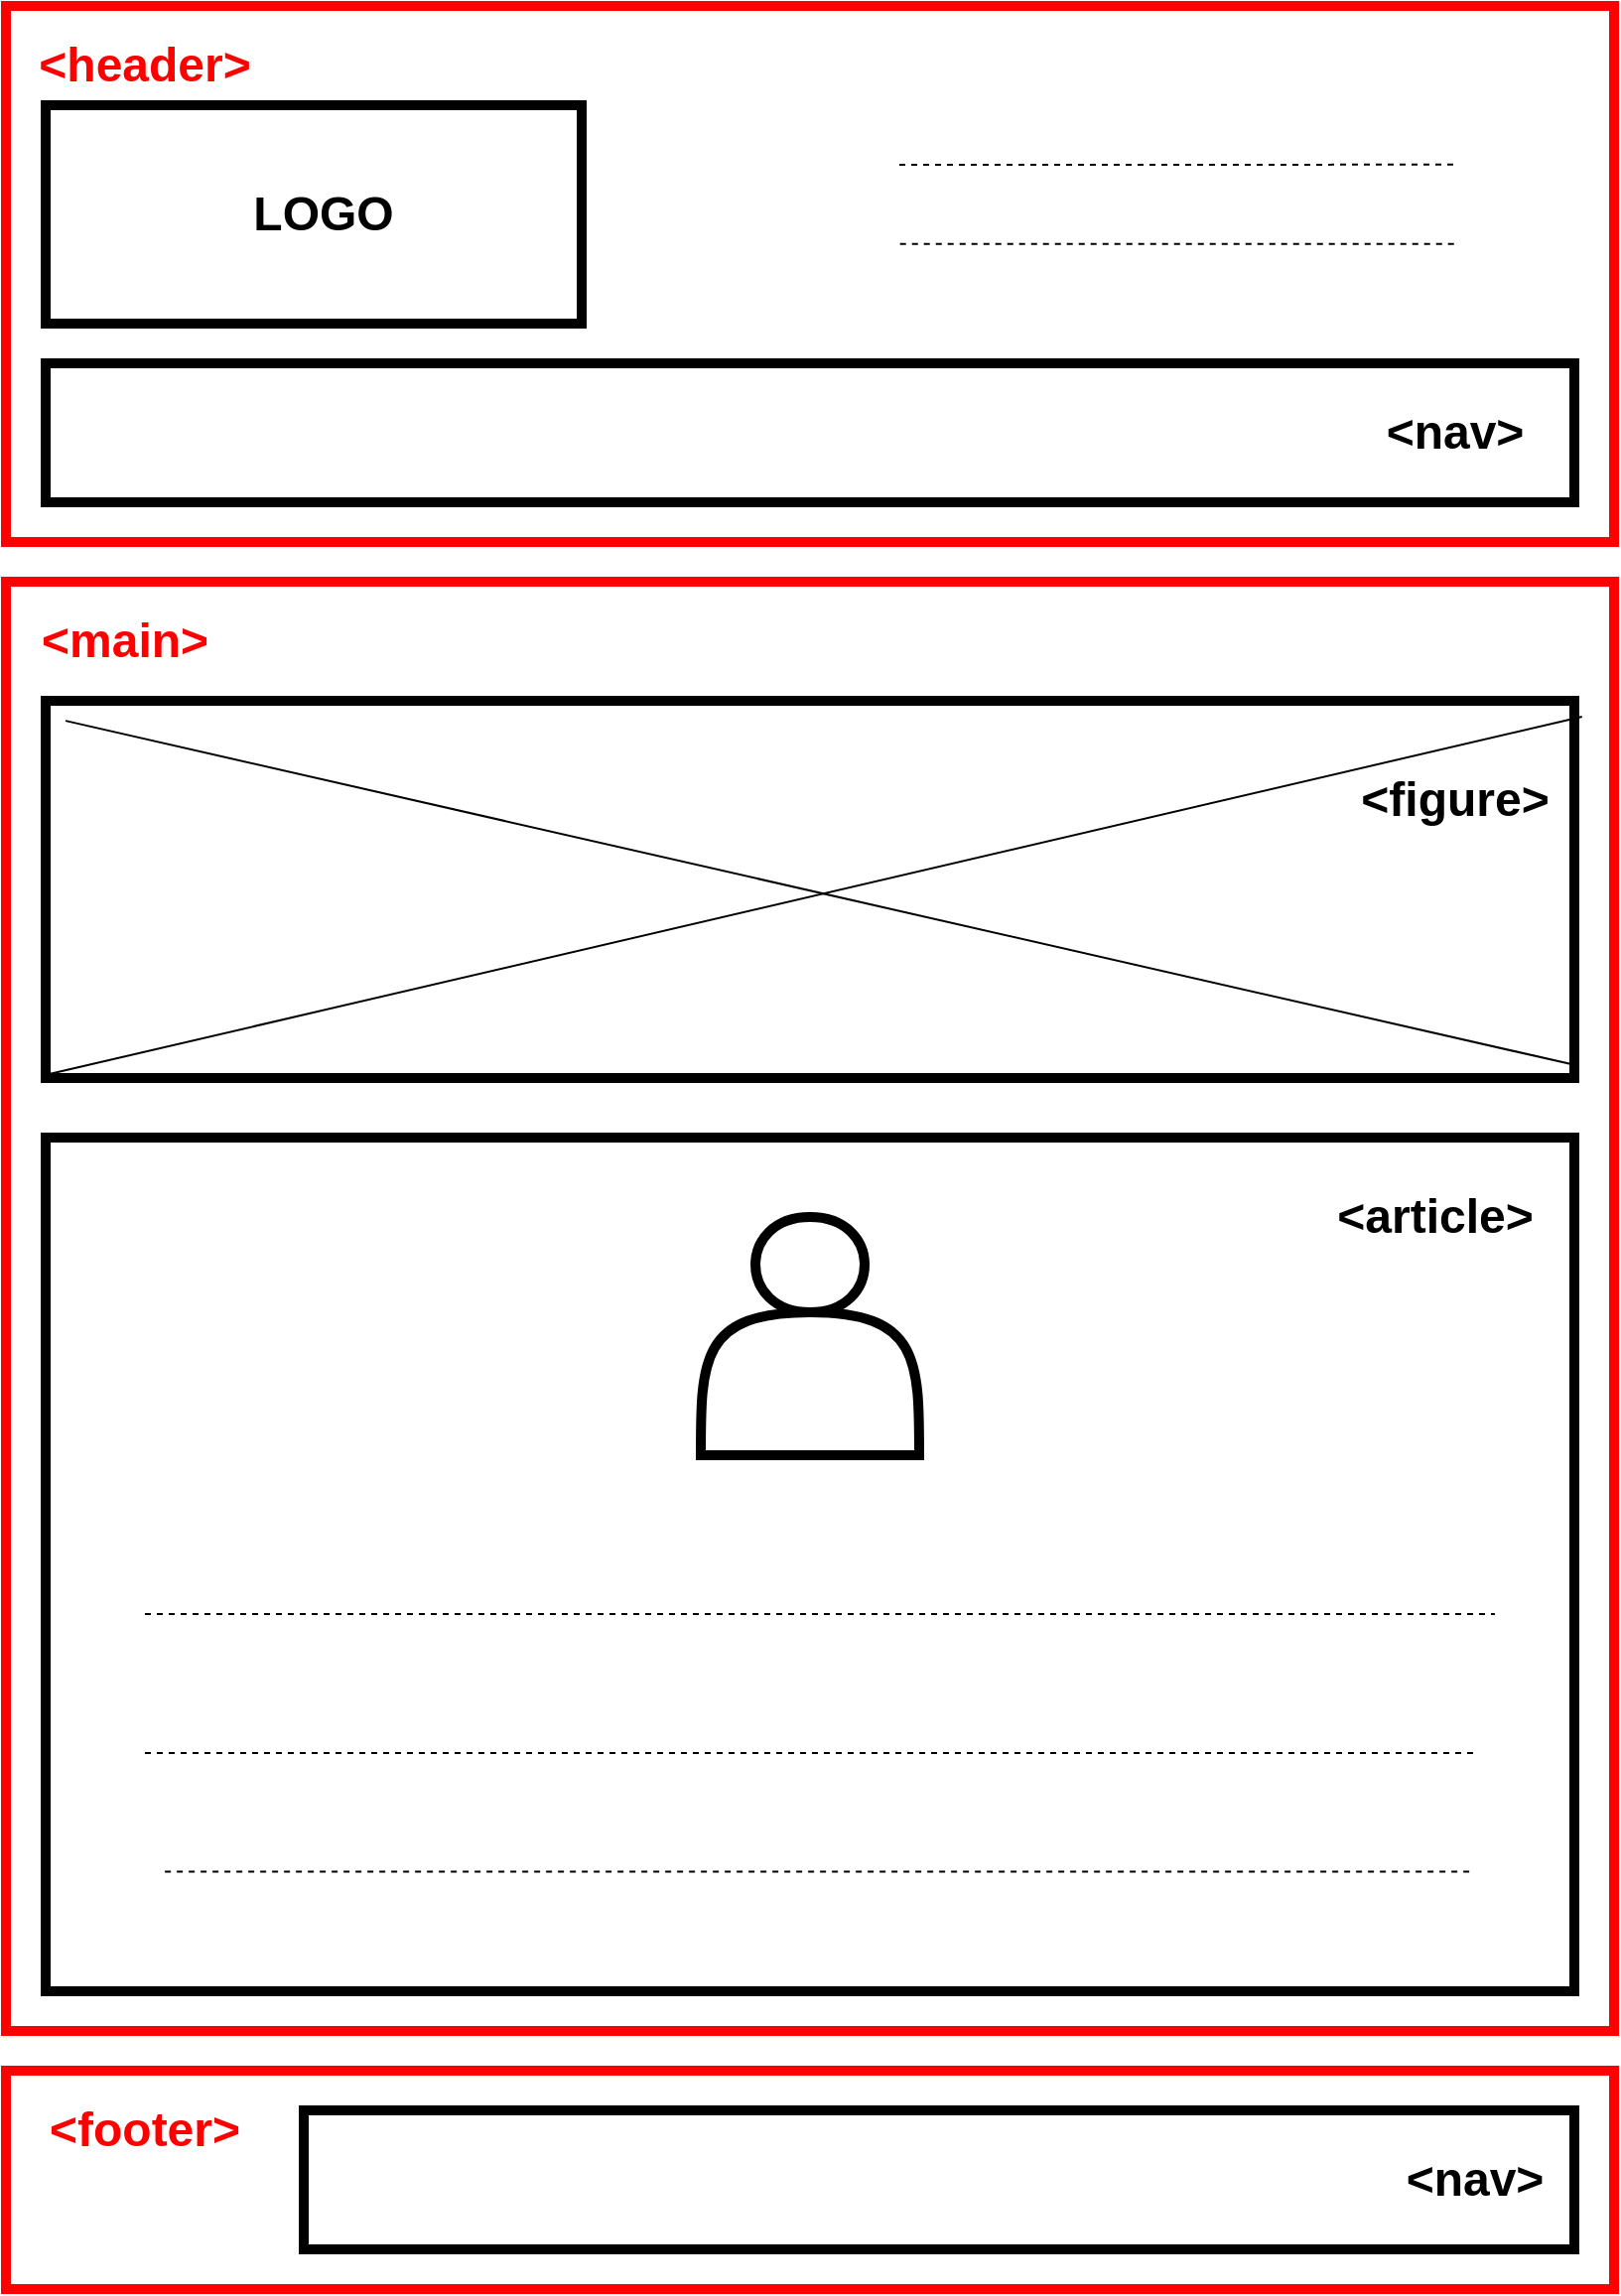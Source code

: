 <mxfile version="11.1.4" type="device"><diagram id="_M9dE-nE3PjYR2anVE0D" name="Page-1"><mxGraphModel dx="2304" dy="1492" grid="1" gridSize="10" guides="1" tooltips="1" connect="1" arrows="1" fold="1" page="1" pageScale="1" pageWidth="827" pageHeight="1169" math="0" shadow="0"><root><mxCell id="0"/><mxCell id="1" parent="0"/><mxCell id="vUiq95RBEFCAuWnw436O-1" value="" style="rounded=0;whiteSpace=wrap;html=1;strokeColor=#FF0000;strokeWidth=5;" vertex="1" parent="1"><mxGeometry x="10" y="10" width="810" height="270" as="geometry"/></mxCell><mxCell id="vUiq95RBEFCAuWnw436O-2" value="" style="rounded=0;whiteSpace=wrap;html=1;strokeColor=#FF0000;strokeWidth=5;" vertex="1" parent="1"><mxGeometry x="10" y="1050" width="810" height="110" as="geometry"/></mxCell><mxCell id="vUiq95RBEFCAuWnw436O-4" value="" style="rounded=0;whiteSpace=wrap;html=1;strokeColor=#FF0000;strokeWidth=5;" vertex="1" parent="1"><mxGeometry x="10" y="300" width="810" height="730" as="geometry"/></mxCell><mxCell id="vUiq95RBEFCAuWnw436O-5" value="&lt;h1&gt;&amp;lt;header&amp;gt;&lt;/h1&gt;" style="text;html=1;strokeColor=none;fillColor=none;align=center;verticalAlign=middle;whiteSpace=wrap;rounded=0;fontColor=#FF0000;" vertex="1" parent="1"><mxGeometry x="60" y="30" width="40" height="20" as="geometry"/></mxCell><mxCell id="vUiq95RBEFCAuWnw436O-6" value="&lt;h1&gt;&amp;lt;main&amp;gt;&lt;/h1&gt;" style="text;html=1;strokeColor=none;fillColor=none;align=center;verticalAlign=middle;whiteSpace=wrap;rounded=0;fontColor=#FF0000;" vertex="1" parent="1"><mxGeometry x="50" y="320" width="40" height="20" as="geometry"/></mxCell><mxCell id="vUiq95RBEFCAuWnw436O-7" value="&lt;h1&gt;&amp;lt;footer&amp;gt;&lt;/h1&gt;" style="text;html=1;strokeColor=none;fillColor=none;align=center;verticalAlign=middle;whiteSpace=wrap;rounded=0;fontColor=#FF0000;" vertex="1" parent="1"><mxGeometry x="60" y="1070" width="40" height="20" as="geometry"/></mxCell><mxCell id="vUiq95RBEFCAuWnw436O-8" value="" style="rounded=0;whiteSpace=wrap;html=1;strokeColor=#000000;strokeWidth=5;fontColor=#000000;" vertex="1" parent="1"><mxGeometry x="160" y="1070" width="640" height="70" as="geometry"/></mxCell><mxCell id="vUiq95RBEFCAuWnw436O-9" value="&lt;h1&gt;&amp;lt;nav&amp;gt;&lt;/h1&gt;" style="text;html=1;strokeColor=none;fillColor=none;align=center;verticalAlign=middle;whiteSpace=wrap;rounded=0;fontColor=#000000;" vertex="1" parent="1"><mxGeometry x="730" y="1095" width="40" height="20" as="geometry"/></mxCell><mxCell id="vUiq95RBEFCAuWnw436O-10" value="" style="rounded=0;whiteSpace=wrap;html=1;strokeColor=#000000;strokeWidth=5;fontColor=#000000;" vertex="1" parent="1"><mxGeometry x="30" y="190" width="770" height="70" as="geometry"/></mxCell><mxCell id="vUiq95RBEFCAuWnw436O-11" value="" style="text;html=1;strokeColor=#000000;fillColor=#ffffff;align=center;verticalAlign=middle;whiteSpace=wrap;rounded=0;fontFamily=Helvetica;fontSize=12;fontColor=#000000;strokeWidth=5;" vertex="1" parent="1"><mxGeometry x="30" y="60" width="270" height="110" as="geometry"/></mxCell><mxCell id="vUiq95RBEFCAuWnw436O-12" value="&lt;h1&gt;LOGO&lt;/h1&gt;" style="text;html=1;strokeColor=none;fillColor=none;align=center;verticalAlign=middle;whiteSpace=wrap;rounded=0;fontColor=#000000;" vertex="1" parent="1"><mxGeometry x="140" y="105" width="60" height="20" as="geometry"/></mxCell><mxCell id="vUiq95RBEFCAuWnw436O-13" value="&lt;h1&gt;&amp;lt;nav&amp;gt;&lt;/h1&gt;" style="text;html=1;strokeColor=none;fillColor=none;align=center;verticalAlign=middle;whiteSpace=wrap;rounded=0;fontColor=#000000;" vertex="1" parent="1"><mxGeometry x="720" y="215" width="40" height="20" as="geometry"/></mxCell><mxCell id="vUiq95RBEFCAuWnw436O-14" value="" style="endArrow=none;dashed=1;html=1;fontColor=#000000;entryX=0.901;entryY=0.296;entryDx=0;entryDy=0;entryPerimeter=0;" edge="1" parent="1" target="vUiq95RBEFCAuWnw436O-1"><mxGeometry width="50" height="50" relative="1" as="geometry"><mxPoint x="460" y="90" as="sourcePoint"/><mxPoint x="510" y="40" as="targetPoint"/></mxGeometry></mxCell><mxCell id="vUiq95RBEFCAuWnw436O-15" value="" style="endArrow=none;dashed=1;html=1;fontColor=#000000;entryX=0.901;entryY=0.444;entryDx=0;entryDy=0;entryPerimeter=0;exitX=0.556;exitY=0.444;exitDx=0;exitDy=0;exitPerimeter=0;" edge="1" parent="1" source="vUiq95RBEFCAuWnw436O-1" target="vUiq95RBEFCAuWnw436O-1"><mxGeometry width="50" height="50" relative="1" as="geometry"><mxPoint x="430" y="160" as="sourcePoint"/><mxPoint x="480" y="110" as="targetPoint"/></mxGeometry></mxCell><mxCell id="vUiq95RBEFCAuWnw436O-20" value="" style="rounded=0;whiteSpace=wrap;html=1;strokeColor=#000000;strokeWidth=5;fontColor=#000000;" vertex="1" parent="1"><mxGeometry x="30" y="360" width="770" height="190" as="geometry"/></mxCell><mxCell id="vUiq95RBEFCAuWnw436O-22" value="" style="endArrow=none;html=1;fontColor=#000000;entryX=1.005;entryY=0.042;entryDx=0;entryDy=0;entryPerimeter=0;exitX=0.003;exitY=0.989;exitDx=0;exitDy=0;exitPerimeter=0;" edge="1" parent="1" source="vUiq95RBEFCAuWnw436O-20" target="vUiq95RBEFCAuWnw436O-20"><mxGeometry width="50" height="50" relative="1" as="geometry"><mxPoint x="400" y="470" as="sourcePoint"/><mxPoint x="450" y="420" as="targetPoint"/></mxGeometry></mxCell><mxCell id="vUiq95RBEFCAuWnw436O-23" value="" style="endArrow=none;html=1;fontColor=#000000;entryX=1.003;entryY=0.968;entryDx=0;entryDy=0;entryPerimeter=0;exitX=0.013;exitY=0.053;exitDx=0;exitDy=0;exitPerimeter=0;" edge="1" parent="1" source="vUiq95RBEFCAuWnw436O-20" target="vUiq95RBEFCAuWnw436O-20"><mxGeometry width="50" height="50" relative="1" as="geometry"><mxPoint x="120" y="450" as="sourcePoint"/><mxPoint x="170" y="400" as="targetPoint"/></mxGeometry></mxCell><mxCell id="vUiq95RBEFCAuWnw436O-25" value="&lt;h1&gt;&amp;lt;figure&amp;gt;&lt;/h1&gt;" style="text;html=1;strokeColor=none;fillColor=none;align=center;verticalAlign=middle;whiteSpace=wrap;rounded=0;fontColor=#000000;" vertex="1" parent="1"><mxGeometry x="720" y="400" width="40" height="20" as="geometry"/></mxCell><mxCell id="vUiq95RBEFCAuWnw436O-26" value="" style="rounded=0;whiteSpace=wrap;html=1;strokeColor=#000000;strokeWidth=5;fontColor=#000000;rotation=0;" vertex="1" parent="1"><mxGeometry x="30" y="580" width="770" height="430" as="geometry"/></mxCell><mxCell id="vUiq95RBEFCAuWnw436O-27" value="" style="shape=actor;whiteSpace=wrap;html=1;strokeColor=#000000;strokeWidth=5;fontColor=#000000;" vertex="1" parent="1"><mxGeometry x="360" y="620" width="110" height="120" as="geometry"/></mxCell><mxCell id="vUiq95RBEFCAuWnw436O-28" value="&lt;h1&gt;&amp;lt;article&amp;gt;&lt;/h1&gt;" style="text;html=1;strokeColor=none;fillColor=none;align=center;verticalAlign=middle;whiteSpace=wrap;rounded=0;fontColor=#000000;" vertex="1" parent="1"><mxGeometry x="710" y="610" width="40" height="20" as="geometry"/></mxCell><mxCell id="vUiq95RBEFCAuWnw436O-29" value="" style="endArrow=none;dashed=1;html=1;fontColor=#000000;entryX=0.948;entryY=0.558;entryDx=0;entryDy=0;entryPerimeter=0;" edge="1" parent="1" target="vUiq95RBEFCAuWnw436O-26"><mxGeometry width="50" height="50" relative="1" as="geometry"><mxPoint x="80" y="820" as="sourcePoint"/><mxPoint x="130" y="770" as="targetPoint"/></mxGeometry></mxCell><mxCell id="vUiq95RBEFCAuWnw436O-30" value="" style="endArrow=none;dashed=1;html=1;fontColor=#000000;entryX=0.935;entryY=0.721;entryDx=0;entryDy=0;entryPerimeter=0;" edge="1" parent="1" target="vUiq95RBEFCAuWnw436O-26"><mxGeometry width="50" height="50" relative="1" as="geometry"><mxPoint x="80" y="890" as="sourcePoint"/><mxPoint x="100" y="840" as="targetPoint"/></mxGeometry></mxCell><mxCell id="vUiq95RBEFCAuWnw436O-31" value="" style="endArrow=none;dashed=1;html=1;fontColor=#000000;entryX=0.935;entryY=0.86;entryDx=0;entryDy=0;entryPerimeter=0;exitX=0.078;exitY=0.86;exitDx=0;exitDy=0;exitPerimeter=0;" edge="1" parent="1" source="vUiq95RBEFCAuWnw436O-26" target="vUiq95RBEFCAuWnw436O-26"><mxGeometry width="50" height="50" relative="1" as="geometry"><mxPoint x="50" y="980" as="sourcePoint"/><mxPoint x="100" y="930" as="targetPoint"/></mxGeometry></mxCell></root></mxGraphModel></diagram></mxfile>